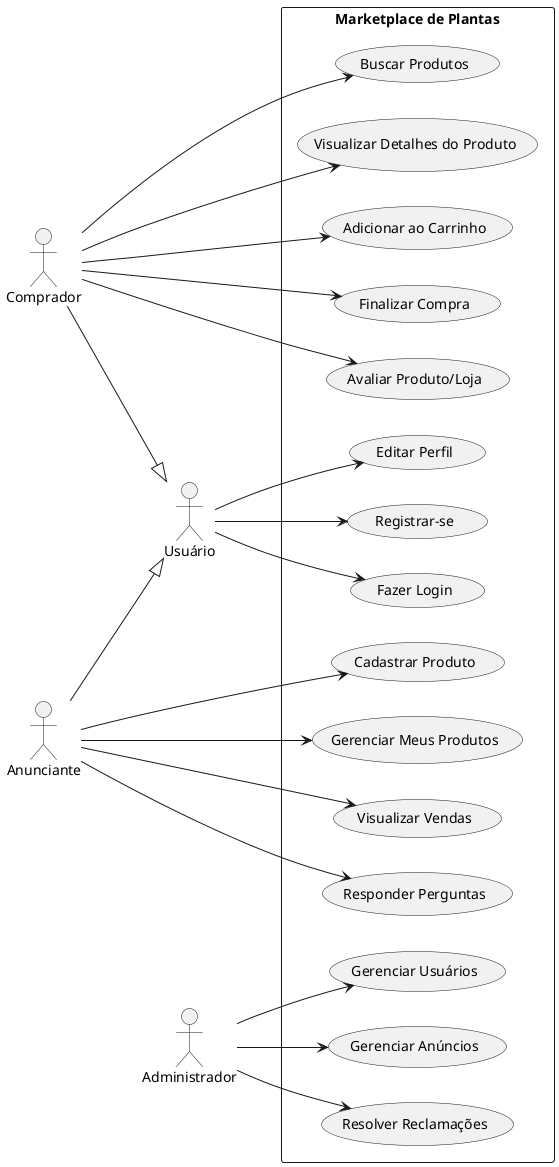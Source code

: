 @startuml
left to right direction
skinparam packageStyle rectangle

actor "Usuário" as User
actor "Comprador" as Buyer
actor "Anunciante" as Seller
actor "Administrador" as Admin

Buyer --|> User
Seller --|> User

package "Marketplace de Plantas" {

    usecase "Registrar-se" as UC1
    usecase "Fazer Login" as UC2
    usecase "Editar Perfil" as UC3

    usecase "Buscar Produtos" as UC4
    usecase "Visualizar Detalhes do Produto" as UC5
    usecase "Adicionar ao Carrinho" as UC6
    usecase "Finalizar Compra" as UC7
    usecase "Avaliar Produto/Loja" as UC8

    usecase "Cadastrar Produto" as UC9
    usecase "Gerenciar Meus Produtos" as UC10
    usecase "Visualizar Vendas" as UC11
    usecase "Responder Perguntas" as UC12

    usecase "Gerenciar Usuários" as UC13
    usecase "Gerenciar Anúncios" as UC14
    usecase "Resolver Reclamações" as UC15
}

User --> UC1
User --> UC2
User --> UC3

Buyer --> UC4
Buyer --> UC5
Buyer --> UC6
Buyer --> UC7
Buyer --> UC8

Seller --> UC9
Seller --> UC10
Seller --> UC11
Seller --> UC12

Admin --> UC13
Admin --> UC14
Admin --> UC15
@enduml
